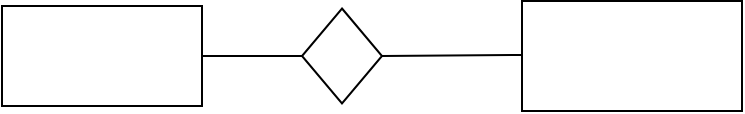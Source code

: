 <mxfile version="13.7.7" type="github">
  <diagram id="R2lEEEUBdFMjLlhIrx00" name="Page-1">
    <mxGraphModel dx="868" dy="489" grid="1" gridSize="10" guides="1" tooltips="1" connect="1" arrows="1" fold="1" page="1" pageScale="1" pageWidth="850" pageHeight="1100" math="0" shadow="0" extFonts="Permanent Marker^https://fonts.googleapis.com/css?family=Permanent+Marker">
      <root>
        <mxCell id="0" />
        <mxCell id="1" parent="0" />
        <mxCell id="DKqESizvnv41XlBG1RgM-1" value="" style="rounded=0;whiteSpace=wrap;html=1;" vertex="1" parent="1">
          <mxGeometry x="130" y="70" width="100" height="50" as="geometry" />
        </mxCell>
        <mxCell id="DKqESizvnv41XlBG1RgM-4" value="" style="rhombus;whiteSpace=wrap;html=1;" vertex="1" parent="1">
          <mxGeometry x="280" y="71.25" width="40" height="47.5" as="geometry" />
        </mxCell>
        <mxCell id="DKqESizvnv41XlBG1RgM-8" value="" style="whiteSpace=wrap;html=1;" vertex="1" parent="1">
          <mxGeometry x="390" y="67.5" width="110" height="55" as="geometry" />
        </mxCell>
        <mxCell id="DKqESizvnv41XlBG1RgM-11" value="" style="endArrow=none;html=1;entryX=0;entryY=0.5;entryDx=0;entryDy=0;exitX=1;exitY=0.5;exitDx=0;exitDy=0;" edge="1" parent="1" source="DKqESizvnv41XlBG1RgM-1" target="DKqESizvnv41XlBG1RgM-4">
          <mxGeometry width="50" height="50" relative="1" as="geometry">
            <mxPoint x="400" y="250" as="sourcePoint" />
            <mxPoint x="450" y="200" as="targetPoint" />
            <Array as="points" />
          </mxGeometry>
        </mxCell>
        <mxCell id="DKqESizvnv41XlBG1RgM-12" value="" style="endArrow=none;html=1;entryX=0;entryY=0.5;entryDx=0;entryDy=0;exitX=1;exitY=0.5;exitDx=0;exitDy=0;" edge="1" parent="1" source="DKqESizvnv41XlBG1RgM-4">
          <mxGeometry width="50" height="50" relative="1" as="geometry">
            <mxPoint x="340" y="94.5" as="sourcePoint" />
            <mxPoint x="390" y="94.5" as="targetPoint" />
            <Array as="points" />
          </mxGeometry>
        </mxCell>
      </root>
    </mxGraphModel>
  </diagram>
</mxfile>
